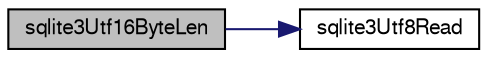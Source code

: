 digraph "sqlite3Utf16ByteLen"
{
  edge [fontname="FreeSans",fontsize="10",labelfontname="FreeSans",labelfontsize="10"];
  node [fontname="FreeSans",fontsize="10",shape=record];
  rankdir="LR";
  Node734000 [label="sqlite3Utf16ByteLen",height=0.2,width=0.4,color="black", fillcolor="grey75", style="filled", fontcolor="black"];
  Node734000 -> Node734001 [color="midnightblue",fontsize="10",style="solid",fontname="FreeSans"];
  Node734001 [label="sqlite3Utf8Read",height=0.2,width=0.4,color="black", fillcolor="white", style="filled",URL="$sqlite3_8c.html#ae25f70650fcf02236868220f5ebd2d79"];
}
